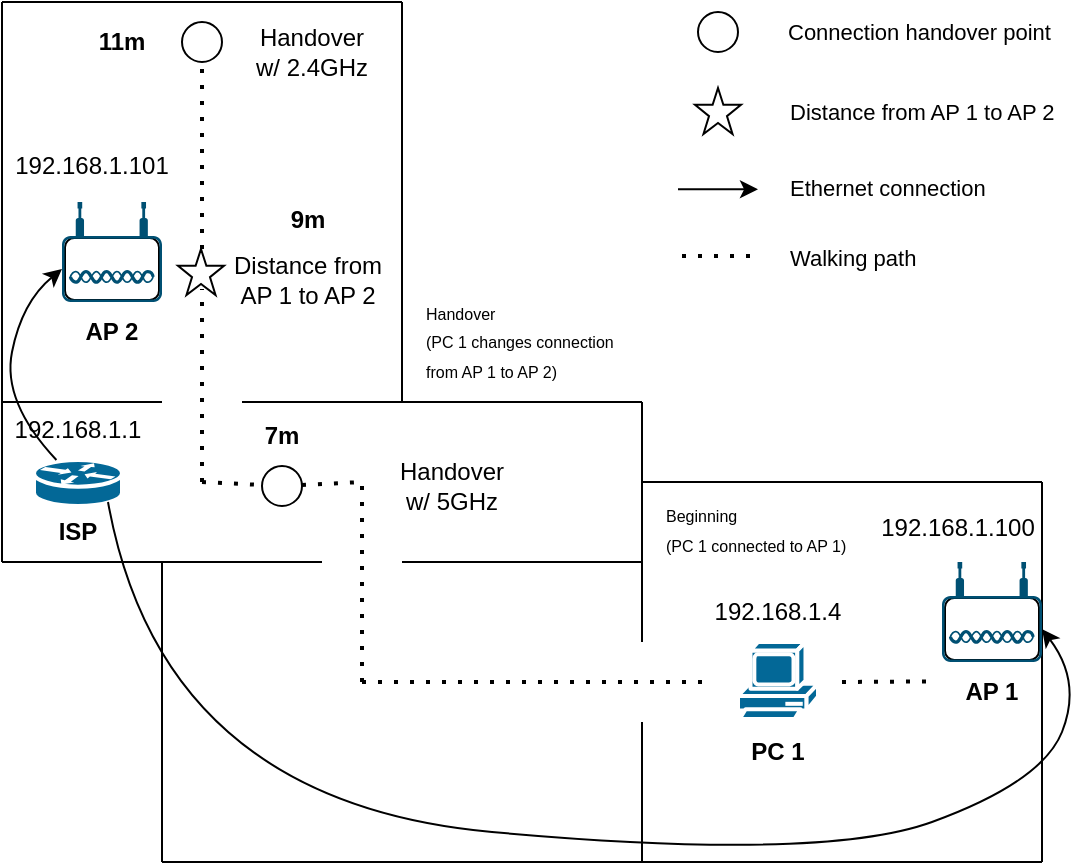 <mxfile version="20.7.4" type="device"><diagram id="CVduGdkJ95El9nFmWiYm" name="Page-1"><mxGraphModel dx="1075" dy="458" grid="1" gridSize="10" guides="1" tooltips="1" connect="1" arrows="1" fold="1" page="1" pageScale="1" pageWidth="1169" pageHeight="827" math="0" shadow="0"><root><mxCell id="0"/><mxCell id="1" parent="0"/><mxCell id="tFXf9Kv6OyePnCH645Zc-3" value="" style="endArrow=none;html=1;rounded=0;" edge="1" parent="1"><mxGeometry width="50" height="50" relative="1" as="geometry"><mxPoint x="440" y="470" as="sourcePoint"/><mxPoint x="640" y="470" as="targetPoint"/></mxGeometry></mxCell><mxCell id="tFXf9Kv6OyePnCH645Zc-4" value="" style="endArrow=none;html=1;rounded=0;" edge="1" parent="1"><mxGeometry width="50" height="50" relative="1" as="geometry"><mxPoint x="640" y="470" as="sourcePoint"/><mxPoint x="640" y="280" as="targetPoint"/></mxGeometry></mxCell><mxCell id="tFXf9Kv6OyePnCH645Zc-5" value="" style="endArrow=none;html=1;rounded=0;" edge="1" parent="1"><mxGeometry width="50" height="50" relative="1" as="geometry"><mxPoint x="440" y="280" as="sourcePoint"/><mxPoint x="640" y="280" as="targetPoint"/></mxGeometry></mxCell><mxCell id="tFXf9Kv6OyePnCH645Zc-8" value="" style="endArrow=none;html=1;rounded=0;" edge="1" parent="1"><mxGeometry width="50" height="50" relative="1" as="geometry"><mxPoint x="440" y="360" as="sourcePoint"/><mxPoint x="440" y="280" as="targetPoint"/></mxGeometry></mxCell><mxCell id="tFXf9Kv6OyePnCH645Zc-9" value="" style="endArrow=none;html=1;rounded=0;" edge="1" parent="1"><mxGeometry width="50" height="50" relative="1" as="geometry"><mxPoint x="440" y="470" as="sourcePoint"/><mxPoint x="440" y="400" as="targetPoint"/></mxGeometry></mxCell><mxCell id="tFXf9Kv6OyePnCH645Zc-10" value="" style="endArrow=none;html=1;rounded=0;" edge="1" parent="1"><mxGeometry width="50" height="50" relative="1" as="geometry"><mxPoint x="320" y="320" as="sourcePoint"/><mxPoint x="440" y="320" as="targetPoint"/></mxGeometry></mxCell><mxCell id="tFXf9Kv6OyePnCH645Zc-11" value="" style="endArrow=none;html=1;rounded=0;" edge="1" parent="1"><mxGeometry width="50" height="50" relative="1" as="geometry"><mxPoint x="200" y="470" as="sourcePoint"/><mxPoint x="440" y="470" as="targetPoint"/></mxGeometry></mxCell><mxCell id="tFXf9Kv6OyePnCH645Zc-12" value="" style="endArrow=none;html=1;rounded=0;" edge="1" parent="1"><mxGeometry width="50" height="50" relative="1" as="geometry"><mxPoint x="200" y="320" as="sourcePoint"/><mxPoint x="280" y="320" as="targetPoint"/></mxGeometry></mxCell><mxCell id="tFXf9Kv6OyePnCH645Zc-13" value="" style="endArrow=none;html=1;rounded=0;" edge="1" parent="1"><mxGeometry width="50" height="50" relative="1" as="geometry"><mxPoint x="200" y="470" as="sourcePoint"/><mxPoint x="200" y="320" as="targetPoint"/></mxGeometry></mxCell><mxCell id="tFXf9Kv6OyePnCH645Zc-14" value="" style="endArrow=none;html=1;rounded=0;" edge="1" parent="1"><mxGeometry width="50" height="50" relative="1" as="geometry"><mxPoint x="120" y="320" as="sourcePoint"/><mxPoint x="200" y="320" as="targetPoint"/></mxGeometry></mxCell><mxCell id="tFXf9Kv6OyePnCH645Zc-15" value="" style="endArrow=none;html=1;rounded=0;" edge="1" parent="1"><mxGeometry width="50" height="50" relative="1" as="geometry"><mxPoint x="120" y="320" as="sourcePoint"/><mxPoint x="120" y="240" as="targetPoint"/></mxGeometry></mxCell><mxCell id="tFXf9Kv6OyePnCH645Zc-16" value="" style="endArrow=none;html=1;rounded=0;" edge="1" parent="1"><mxGeometry x="1" y="-132" width="50" height="50" relative="1" as="geometry"><mxPoint x="440" y="280" as="sourcePoint"/><mxPoint x="440" y="240" as="targetPoint"/><mxPoint x="-2" y="-20" as="offset"/></mxGeometry></mxCell><mxCell id="tFXf9Kv6OyePnCH645Zc-17" value="" style="endArrow=none;html=1;rounded=0;" edge="1" parent="1"><mxGeometry width="50" height="50" relative="1" as="geometry"><mxPoint x="120" y="240" as="sourcePoint"/><mxPoint x="200" y="240" as="targetPoint"/></mxGeometry></mxCell><mxCell id="tFXf9Kv6OyePnCH645Zc-18" value="" style="endArrow=none;html=1;rounded=0;" edge="1" parent="1"><mxGeometry width="50" height="50" relative="1" as="geometry"><mxPoint x="240" y="240" as="sourcePoint"/><mxPoint x="440" y="240" as="targetPoint"/></mxGeometry></mxCell><mxCell id="tFXf9Kv6OyePnCH645Zc-19" value="" style="endArrow=none;html=1;rounded=0;" edge="1" parent="1"><mxGeometry x="1" y="70" width="50" height="50" relative="1" as="geometry"><mxPoint x="120" y="240" as="sourcePoint"/><mxPoint x="120" y="40" as="targetPoint"/><mxPoint x="70" y="-70" as="offset"/></mxGeometry></mxCell><mxCell id="tFXf9Kv6OyePnCH645Zc-20" value="" style="endArrow=none;html=1;rounded=0;" edge="1" parent="1"><mxGeometry x="1" y="70" width="50" height="50" relative="1" as="geometry"><mxPoint x="320" y="240" as="sourcePoint"/><mxPoint x="320" y="40" as="targetPoint"/><mxPoint x="70" y="-70" as="offset"/></mxGeometry></mxCell><mxCell id="tFXf9Kv6OyePnCH645Zc-21" value="" style="endArrow=none;html=1;rounded=0;" edge="1" parent="1"><mxGeometry width="50" height="50" relative="1" as="geometry"><mxPoint x="120" y="40" as="sourcePoint"/><mxPoint x="320" y="40" as="targetPoint"/></mxGeometry></mxCell><mxCell id="tFXf9Kv6OyePnCH645Zc-26" value="" style="group" vertex="1" connectable="0" parent="1"><mxGeometry x="590" y="320" width="50" height="50" as="geometry"/></mxCell><mxCell id="tFXf9Kv6OyePnCH645Zc-23" value="" style="rounded=1;whiteSpace=wrap;html=1;fillColor=#FFFFFF;" vertex="1" parent="tFXf9Kv6OyePnCH645Zc-26"><mxGeometry x="1.5" y="18" width="47" height="31" as="geometry"/></mxCell><mxCell id="tFXf9Kv6OyePnCH645Zc-22" value="" style="points=[[0.03,0.36,0],[0.18,0,0],[0.5,0.34,0],[0.82,0,0],[0.97,0.36,0],[1,0.67,0],[0.975,0.975,0],[0.5,1,0],[0.025,0.975,0],[0,0.67,0]];verticalLabelPosition=bottom;sketch=0;html=1;verticalAlign=top;aspect=fixed;align=center;pointerEvents=1;shape=mxgraph.cisco19.wireless_access_point;fillColor=#005073;strokeColor=none;" vertex="1" parent="tFXf9Kv6OyePnCH645Zc-26"><mxGeometry width="50" height="50" as="geometry"/></mxCell><mxCell id="tFXf9Kv6OyePnCH645Zc-27" value="" style="group" vertex="1" connectable="0" parent="1"><mxGeometry x="150" y="140" width="50" height="50" as="geometry"/></mxCell><mxCell id="tFXf9Kv6OyePnCH645Zc-28" value="" style="rounded=1;whiteSpace=wrap;html=1;fillColor=#FFFFFF;" vertex="1" parent="tFXf9Kv6OyePnCH645Zc-27"><mxGeometry x="1.5" y="18" width="47" height="31" as="geometry"/></mxCell><mxCell id="tFXf9Kv6OyePnCH645Zc-29" value="" style="points=[[0.03,0.36,0],[0.18,0,0],[0.5,0.34,0],[0.82,0,0],[0.97,0.36,0],[1,0.67,0],[0.975,0.975,0],[0.5,1,0],[0.025,0.975,0],[0,0.67,0]];verticalLabelPosition=bottom;sketch=0;html=1;verticalAlign=top;aspect=fixed;align=center;pointerEvents=1;shape=mxgraph.cisco19.wireless_access_point;fillColor=#005073;strokeColor=none;" vertex="1" parent="tFXf9Kv6OyePnCH645Zc-27"><mxGeometry width="50" height="50" as="geometry"/></mxCell><mxCell id="tFXf9Kv6OyePnCH645Zc-30" value="&lt;b&gt;AP 1&lt;/b&gt;" style="text;html=1;strokeColor=none;fillColor=none;align=center;verticalAlign=middle;whiteSpace=wrap;rounded=0;" vertex="1" parent="1"><mxGeometry x="585" y="370" width="60" height="30" as="geometry"/></mxCell><mxCell id="tFXf9Kv6OyePnCH645Zc-31" value="192.168.1.100" style="text;html=1;strokeColor=none;fillColor=none;align=center;verticalAlign=middle;whiteSpace=wrap;rounded=0;" vertex="1" parent="1"><mxGeometry x="568" y="288" width="60" height="30" as="geometry"/></mxCell><mxCell id="tFXf9Kv6OyePnCH645Zc-32" value="&lt;b&gt;AP 2&lt;/b&gt;" style="text;html=1;strokeColor=none;fillColor=none;align=center;verticalAlign=middle;whiteSpace=wrap;rounded=0;" vertex="1" parent="1"><mxGeometry x="145" y="190" width="60" height="30" as="geometry"/></mxCell><mxCell id="tFXf9Kv6OyePnCH645Zc-33" value="192.168.1.101" style="text;html=1;strokeColor=none;fillColor=none;align=center;verticalAlign=middle;whiteSpace=wrap;rounded=0;" vertex="1" parent="1"><mxGeometry x="135" y="107" width="60" height="30" as="geometry"/></mxCell><mxCell id="tFXf9Kv6OyePnCH645Zc-34" value="" style="shape=mxgraph.cisco.routers.router;html=1;pointerEvents=1;dashed=0;fillColor=#036897;strokeColor=#ffffff;strokeWidth=2;verticalLabelPosition=bottom;verticalAlign=top;align=center;outlineConnect=0;" vertex="1" parent="1"><mxGeometry x="136" y="269" width="44" height="23" as="geometry"/></mxCell><mxCell id="tFXf9Kv6OyePnCH645Zc-35" value="&lt;b&gt;ISP&lt;/b&gt;" style="text;html=1;strokeColor=none;fillColor=none;align=center;verticalAlign=middle;whiteSpace=wrap;rounded=0;" vertex="1" parent="1"><mxGeometry x="128" y="290" width="60" height="30" as="geometry"/></mxCell><mxCell id="tFXf9Kv6OyePnCH645Zc-36" value="192.168.1.1" style="text;html=1;strokeColor=none;fillColor=none;align=center;verticalAlign=middle;whiteSpace=wrap;rounded=0;" vertex="1" parent="1"><mxGeometry x="128" y="239" width="60" height="30" as="geometry"/></mxCell><mxCell id="tFXf9Kv6OyePnCH645Zc-37" value="" style="curved=1;endArrow=classic;html=1;rounded=0;entryX=0;entryY=0.67;entryDx=0;entryDy=0;entryPerimeter=0;" edge="1" parent="1" source="tFXf9Kv6OyePnCH645Zc-34" target="tFXf9Kv6OyePnCH645Zc-29"><mxGeometry x="-1" y="-110" width="50" height="50" relative="1" as="geometry"><mxPoint x="180" y="279" as="sourcePoint"/><mxPoint x="230" y="229" as="targetPoint"/><Array as="points"><mxPoint x="120" y="240"/><mxPoint x="130" y="190"/></Array><mxPoint x="-110" y="-100" as="offset"/></mxGeometry></mxCell><mxCell id="tFXf9Kv6OyePnCH645Zc-39" value="" style="curved=1;endArrow=classic;html=1;rounded=0;exitX=0.75;exitY=0;exitDx=0;exitDy=0;entryX=1;entryY=0.67;entryDx=0;entryDy=0;entryPerimeter=0;" edge="1" parent="1" source="tFXf9Kv6OyePnCH645Zc-35" target="tFXf9Kv6OyePnCH645Zc-22"><mxGeometry width="50" height="50" relative="1" as="geometry"><mxPoint x="350" y="280" as="sourcePoint"/><mxPoint x="400" y="230" as="targetPoint"/><Array as="points"><mxPoint x="200" y="440"/><mxPoint x="530" y="470"/><mxPoint x="640" y="430"/><mxPoint x="660" y="380"/></Array></mxGeometry></mxCell><mxCell id="tFXf9Kv6OyePnCH645Zc-40" value="" style="shape=mxgraph.cisco.computers_and_peripherals.pc;html=1;pointerEvents=1;dashed=0;fillColor=#036897;strokeColor=#ffffff;strokeWidth=2;verticalLabelPosition=bottom;verticalAlign=top;align=center;outlineConnect=0;" vertex="1" parent="1"><mxGeometry x="488" y="360" width="40" height="40" as="geometry"/></mxCell><mxCell id="tFXf9Kv6OyePnCH645Zc-41" value="&lt;b&gt;PC 1&lt;/b&gt;" style="text;html=1;strokeColor=none;fillColor=none;align=center;verticalAlign=middle;whiteSpace=wrap;rounded=0;" vertex="1" parent="1"><mxGeometry x="478" y="400" width="60" height="30" as="geometry"/></mxCell><mxCell id="tFXf9Kv6OyePnCH645Zc-42" value="192.168.1.4" style="text;html=1;strokeColor=none;fillColor=none;align=center;verticalAlign=middle;whiteSpace=wrap;rounded=0;" vertex="1" parent="1"><mxGeometry x="478" y="330" width="60" height="30" as="geometry"/></mxCell><mxCell id="tFXf9Kv6OyePnCH645Zc-43" value="" style="endArrow=none;dashed=1;html=1;dashPattern=1 3;strokeWidth=2;rounded=0;" edge="1" parent="1"><mxGeometry width="50" height="50" relative="1" as="geometry"><mxPoint x="300" y="380" as="sourcePoint"/><mxPoint x="470" y="380" as="targetPoint"/></mxGeometry></mxCell><mxCell id="tFXf9Kv6OyePnCH645Zc-44" value="" style="endArrow=none;dashed=1;html=1;dashPattern=1 3;strokeWidth=2;rounded=0;" edge="1" parent="1"><mxGeometry width="50" height="50" relative="1" as="geometry"><mxPoint x="300" y="380" as="sourcePoint"/><mxPoint x="300" y="280" as="targetPoint"/></mxGeometry></mxCell><mxCell id="tFXf9Kv6OyePnCH645Zc-45" value="" style="endArrow=none;dashed=1;html=1;dashPattern=1 3;strokeWidth=2;rounded=0;startArrow=none;" edge="1" parent="1" source="tFXf9Kv6OyePnCH645Zc-48"><mxGeometry width="50" height="50" relative="1" as="geometry"><mxPoint x="220" y="280" as="sourcePoint"/><mxPoint x="300" y="280" as="targetPoint"/></mxGeometry></mxCell><mxCell id="tFXf9Kv6OyePnCH645Zc-46" value="" style="endArrow=none;dashed=1;html=1;dashPattern=1 3;strokeWidth=2;rounded=0;startArrow=none;" edge="1" parent="1" source="tFXf9Kv6OyePnCH645Zc-51"><mxGeometry width="50" height="50" relative="1" as="geometry"><mxPoint x="220" y="280" as="sourcePoint"/><mxPoint x="220" y="60" as="targetPoint"/></mxGeometry></mxCell><mxCell id="tFXf9Kv6OyePnCH645Zc-47" value="" style="endArrow=none;dashed=1;html=1;dashPattern=1 3;strokeWidth=2;rounded=0;" edge="1" parent="1"><mxGeometry width="50" height="50" relative="1" as="geometry"><mxPoint x="540" y="380" as="sourcePoint"/><mxPoint x="585" y="379.71" as="targetPoint"/></mxGeometry></mxCell><mxCell id="tFXf9Kv6OyePnCH645Zc-48" value="" style="ellipse;whiteSpace=wrap;html=1;aspect=fixed;fillColor=#FFFFFF;" vertex="1" parent="1"><mxGeometry x="250" y="272" width="20" height="20" as="geometry"/></mxCell><mxCell id="tFXf9Kv6OyePnCH645Zc-49" value="" style="endArrow=none;dashed=1;html=1;dashPattern=1 3;strokeWidth=2;rounded=0;" edge="1" parent="1" target="tFXf9Kv6OyePnCH645Zc-48"><mxGeometry width="50" height="50" relative="1" as="geometry"><mxPoint x="220" y="280" as="sourcePoint"/><mxPoint x="300" y="280" as="targetPoint"/></mxGeometry></mxCell><mxCell id="tFXf9Kv6OyePnCH645Zc-51" value="" style="ellipse;whiteSpace=wrap;html=1;aspect=fixed;fillColor=#FFFFFF;" vertex="1" parent="1"><mxGeometry x="210" y="50" width="20" height="20" as="geometry"/></mxCell><mxCell id="tFXf9Kv6OyePnCH645Zc-52" value="" style="endArrow=none;dashed=1;html=1;dashPattern=1 3;strokeWidth=2;rounded=0;startArrow=none;" edge="1" parent="1" target="tFXf9Kv6OyePnCH645Zc-51"><mxGeometry width="50" height="50" relative="1" as="geometry"><mxPoint x="220" y="163.5" as="sourcePoint"/><mxPoint x="220" y="60" as="targetPoint"/></mxGeometry></mxCell><mxCell id="tFXf9Kv6OyePnCH645Zc-54" value="" style="endArrow=none;dashed=1;html=1;dashPattern=1 3;strokeWidth=2;rounded=0;" edge="1" parent="1"><mxGeometry width="50" height="50" relative="1" as="geometry"><mxPoint x="220" y="280" as="sourcePoint"/><mxPoint x="220" y="183.5" as="targetPoint"/></mxGeometry></mxCell><mxCell id="tFXf9Kv6OyePnCH645Zc-55" value="Handover&lt;br&gt;w/ 2.4GHz" style="text;html=1;strokeColor=none;fillColor=none;align=center;verticalAlign=middle;whiteSpace=wrap;rounded=0;" vertex="1" parent="1"><mxGeometry x="240" y="50" width="70" height="30" as="geometry"/></mxCell><mxCell id="tFXf9Kv6OyePnCH645Zc-56" value="Handover&lt;br&gt;w/ 5GHz" style="text;html=1;strokeColor=none;fillColor=none;align=center;verticalAlign=middle;whiteSpace=wrap;rounded=0;" vertex="1" parent="1"><mxGeometry x="310" y="267" width="70" height="30" as="geometry"/></mxCell><mxCell id="tFXf9Kv6OyePnCH645Zc-57" value="Distance from&lt;br&gt;AP 1 to AP 2" style="text;html=1;strokeColor=none;fillColor=none;align=center;verticalAlign=middle;whiteSpace=wrap;rounded=0;" vertex="1" parent="1"><mxGeometry x="228" y="163.5" width="90" height="30" as="geometry"/></mxCell><mxCell id="tFXf9Kv6OyePnCH645Zc-58" value="&lt;b&gt;11m&lt;/b&gt;" style="text;html=1;strokeColor=none;fillColor=none;align=center;verticalAlign=middle;whiteSpace=wrap;rounded=0;" vertex="1" parent="1"><mxGeometry x="150" y="45" width="60" height="30" as="geometry"/></mxCell><mxCell id="tFXf9Kv6OyePnCH645Zc-59" value="&lt;b&gt;7m&lt;/b&gt;" style="text;html=1;strokeColor=none;fillColor=none;align=center;verticalAlign=middle;whiteSpace=wrap;rounded=0;" vertex="1" parent="1"><mxGeometry x="230" y="242" width="60" height="30" as="geometry"/></mxCell><mxCell id="tFXf9Kv6OyePnCH645Zc-60" value="&lt;b&gt;9m&lt;/b&gt;" style="text;html=1;strokeColor=none;fillColor=none;align=center;verticalAlign=middle;whiteSpace=wrap;rounded=0;" vertex="1" parent="1"><mxGeometry x="243" y="133.5" width="60" height="30" as="geometry"/></mxCell><mxCell id="tFXf9Kv6OyePnCH645Zc-61" value="&lt;font style=&quot;font-size: 8px;&quot;&gt;Beginning&lt;br&gt;(PC 1 connected to AP 1)&lt;/font&gt;" style="text;html=1;strokeColor=none;fillColor=none;align=left;verticalAlign=middle;whiteSpace=wrap;rounded=0;" vertex="1" parent="1"><mxGeometry x="450" y="288" width="100" height="30" as="geometry"/></mxCell><mxCell id="tFXf9Kv6OyePnCH645Zc-62" value="&lt;span style=&quot;font-size: 8px;&quot;&gt;Handover&lt;br&gt;&lt;/span&gt;&lt;font style=&quot;font-size: 8px;&quot;&gt;(PC 1 changes connection from AP 1 to AP 2)&lt;/font&gt;" style="text;html=1;strokeColor=none;fillColor=none;align=left;verticalAlign=middle;whiteSpace=wrap;rounded=0;" vertex="1" parent="1"><mxGeometry x="330" y="193.5" width="100" height="30" as="geometry"/></mxCell><mxCell id="tFXf9Kv6OyePnCH645Zc-63" value="" style="ellipse;whiteSpace=wrap;html=1;aspect=fixed;fillColor=#FFFFFF;" vertex="1" parent="1"><mxGeometry x="468" y="45" width="20" height="20" as="geometry"/></mxCell><mxCell id="tFXf9Kv6OyePnCH645Zc-64" value="" style="verticalLabelPosition=bottom;verticalAlign=top;html=1;shape=mxgraph.basic.star;fillColor=#FFFFFF;" vertex="1" parent="1"><mxGeometry x="466.5" y="83" width="23" height="23" as="geometry"/></mxCell><mxCell id="tFXf9Kv6OyePnCH645Zc-65" value="" style="verticalLabelPosition=bottom;verticalAlign=top;html=1;shape=mxgraph.basic.star;fillColor=#FFFFFF;" vertex="1" parent="1"><mxGeometry x="208" y="163.5" width="23" height="23" as="geometry"/></mxCell><mxCell id="tFXf9Kv6OyePnCH645Zc-67" value="" style="endArrow=classic;html=1;rounded=0;fontSize=8;" edge="1" parent="1"><mxGeometry width="50" height="50" relative="1" as="geometry"><mxPoint x="458" y="133.67" as="sourcePoint"/><mxPoint x="498" y="133.67" as="targetPoint"/></mxGeometry></mxCell><mxCell id="tFXf9Kv6OyePnCH645Zc-68" value="" style="endArrow=none;dashed=1;html=1;dashPattern=1 3;strokeWidth=2;rounded=0;fontSize=8;" edge="1" parent="1"><mxGeometry width="50" height="50" relative="1" as="geometry"><mxPoint x="460" y="167" as="sourcePoint"/><mxPoint x="500" y="167" as="targetPoint"/></mxGeometry></mxCell><mxCell id="tFXf9Kv6OyePnCH645Zc-69" value="&lt;div style=&quot;&quot;&gt;&lt;span style=&quot;background-color: initial;&quot;&gt;&lt;font style=&quot;font-size: 11px;&quot;&gt;Connection handover point&lt;/font&gt;&lt;/span&gt;&lt;/div&gt;" style="text;html=1;strokeColor=none;fillColor=none;align=left;verticalAlign=middle;whiteSpace=wrap;rounded=0;" vertex="1" parent="1"><mxGeometry x="511" y="40" width="147" height="30" as="geometry"/></mxCell><mxCell id="tFXf9Kv6OyePnCH645Zc-70" value="&lt;div style=&quot;&quot;&gt;&lt;span style=&quot;background-color: initial;&quot;&gt;&lt;font style=&quot;font-size: 11px;&quot;&gt;Distance from AP 1 to AP 2&lt;/font&gt;&lt;/span&gt;&lt;/div&gt;" style="text;html=1;strokeColor=none;fillColor=none;align=left;verticalAlign=middle;whiteSpace=wrap;rounded=0;" vertex="1" parent="1"><mxGeometry x="512" y="80" width="147" height="30" as="geometry"/></mxCell><mxCell id="tFXf9Kv6OyePnCH645Zc-71" value="&lt;div style=&quot;&quot;&gt;&lt;span style=&quot;background-color: initial;&quot;&gt;&lt;font style=&quot;font-size: 11px;&quot;&gt;Ethernet connection&lt;/font&gt;&lt;/span&gt;&lt;/div&gt;" style="text;html=1;strokeColor=none;fillColor=none;align=left;verticalAlign=middle;whiteSpace=wrap;rounded=0;" vertex="1" parent="1"><mxGeometry x="512" y="118" width="147" height="30" as="geometry"/></mxCell><mxCell id="tFXf9Kv6OyePnCH645Zc-72" value="&lt;div style=&quot;&quot;&gt;&lt;span style=&quot;background-color: initial;&quot;&gt;&lt;font style=&quot;font-size: 11px;&quot;&gt;Walking path&lt;/font&gt;&lt;/span&gt;&lt;/div&gt;" style="text;html=1;strokeColor=none;fillColor=none;align=left;verticalAlign=middle;whiteSpace=wrap;rounded=0;" vertex="1" parent="1"><mxGeometry x="512" y="153" width="147" height="30" as="geometry"/></mxCell></root></mxGraphModel></diagram></mxfile>